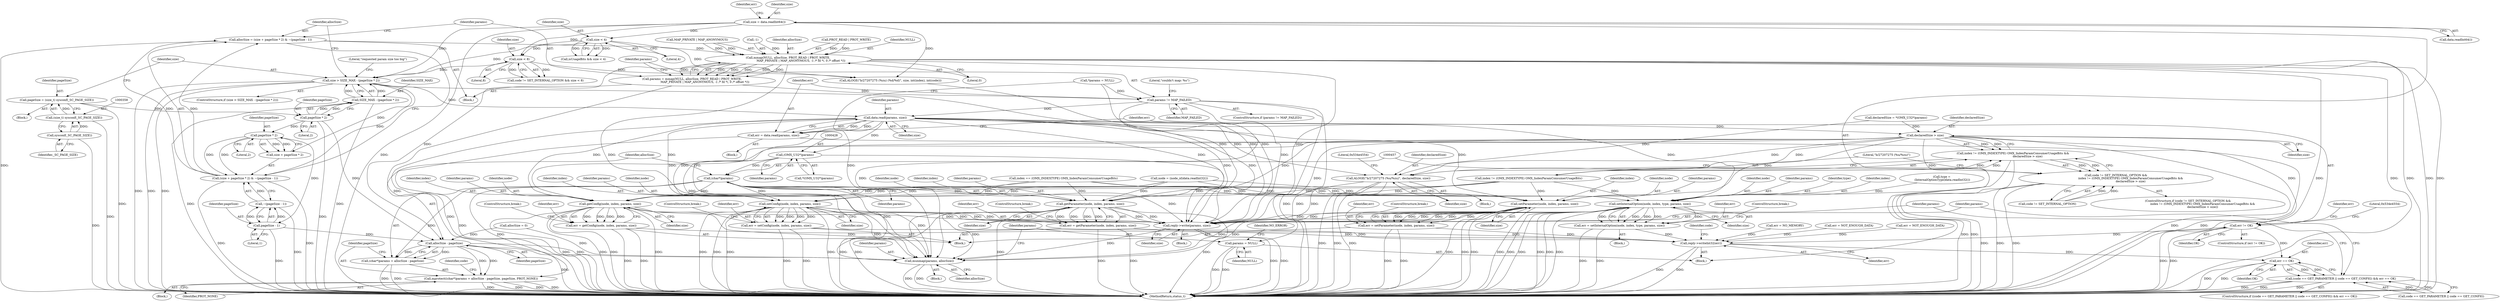 digraph "0_Android_db829699d3293f254a7387894303451a91278986@integer" {
"1000374" [label="(Call,allocSize = (size + pageSize * 2) & ~(pageSize - 1))"];
"1000376" [label="(Call,(size + pageSize * 2) & ~(pageSize - 1))"];
"1000362" [label="(Call,size > SIZE_MAX - (pageSize * 2))"];
"1000295" [label="(Call,size = data.readInt64())"];
"1000326" [label="(Call,size < 4)"];
"1000336" [label="(Call,size < 8)"];
"1000364" [label="(Call,SIZE_MAX - (pageSize * 2))"];
"1000366" [label="(Call,pageSize * 2)"];
"1000355" [label="(Call,pageSize = (size_t) sysconf(_SC_PAGE_SIZE))"];
"1000357" [label="(Call,(size_t) sysconf(_SC_PAGE_SIZE))"];
"1000359" [label="(Call,sysconf(_SC_PAGE_SIZE))"];
"1000379" [label="(Call,pageSize * 2)"];
"1000382" [label="(Call,~(pageSize - 1))"];
"1000383" [label="(Call,pageSize - 1)"];
"1000388" [label="(Call,mmap(NULL, allocSize, PROT_READ | PROT_WRITE,\n                            MAP_PRIVATE | MAP_ANONYMOUS, -1 /* fd */, 0 /* offset */))"];
"1000386" [label="(Call,params = mmap(NULL, allocSize, PROT_READ | PROT_WRITE,\n                            MAP_PRIVATE | MAP_ANONYMOUS, -1 /* fd */, 0 /* offset */))"];
"1000401" [label="(Call,params != MAP_FAILED)"];
"1000407" [label="(Call,data.read(params, size))"];
"1000405" [label="(Call,err = data.read(params, size))"];
"1000411" [label="(Call,err != OK)"];
"1000528" [label="(Call,reply->writeInt32(err))"];
"1000539" [label="(Call,err == OK)"];
"1000531" [label="(Call,(code == GET_PARAMETER || code == GET_CONFIG) && err == OK)"];
"1000427" [label="(Call,(OMX_U32*)params)"];
"1000456" [label="(Call,(char*)params)"];
"1000454" [label="(Call,mprotect((char*)params + allocSize - pageSize, pageSize, PROT_NONE))"];
"1000455" [label="(Call,(char*)params + allocSize - pageSize)"];
"1000470" [label="(Call,getParameter(node, index, params, size))"];
"1000468" [label="(Call,err = getParameter(node, index, params, size))"];
"1000543" [label="(Call,reply->write(params, size))"];
"1000549" [label="(Call,munmap(params, allocSize))"];
"1000479" [label="(Call,setParameter(node, index, params, size))"];
"1000477" [label="(Call,err = setParameter(node, index, params, size))"];
"1000488" [label="(Call,getConfig(node, index, params, size))"];
"1000486" [label="(Call,err = getConfig(node, index, params, size))"];
"1000497" [label="(Call,setConfig(node, index, params, size))"];
"1000495" [label="(Call,err = setConfig(node, index, params, size))"];
"1000513" [label="(Call,setInternalOption(node, index, type, params, size))"];
"1000511" [label="(Call,err = setInternalOption(node, index, type, params, size))"];
"1000441" [label="(Call,declaredSize > size)"];
"1000435" [label="(Call,index != (OMX_INDEXTYPE) OMX_IndexParamConsumerUsageBits &&\n                                declaredSize > size)"];
"1000431" [label="(Call,code != SET_INTERNAL_OPTION &&\n                                index != (OMX_INDEXTYPE) OMX_IndexParamConsumerUsageBits &&\n                                declaredSize > size)"];
"1000445" [label="(Call,ALOGE(\"b/27207275 (%u/%zu)\", declaredSize, size))"];
"1000459" [label="(Call,allocSize - pageSize)"];
"1000552" [label="(Call,params = NULL)"];
"1000365" [label="(Identifier,SIZE_MAX)"];
"1000519" [label="(ControlStructure,break;)"];
"1000326" [label="(Call,size < 4)"];
"1000382" [label="(Call,~(pageSize - 1))"];
"1000482" [label="(Identifier,params)"];
"1000453" [label="(Block,)"];
"1000391" [label="(Call,PROT_READ | PROT_WRITE)"];
"1000401" [label="(Call,params != MAP_FAILED)"];
"1000515" [label="(Identifier,index)"];
"1000477" [label="(Call,err = setParameter(node, index, params, size))"];
"1000340" [label="(Call,ALOGE(\"b/27207275 (%zu) (%d/%d)\", size, int(index), int(code)))"];
"1000469" [label="(Identifier,err)"];
"1000547" [label="(Identifier,params)"];
"1000375" [label="(Identifier,allocSize)"];
"1000371" [label="(Literal,\"requested param size too big\")"];
"1000295" [label="(Call,size = data.readInt64())"];
"1000402" [label="(Identifier,params)"];
"1000475" [label="(ControlStructure,break;)"];
"1000551" [label="(Identifier,allocSize)"];
"1000506" [label="(Call,type =\n (InternalOptionType)data.readInt32())"];
"1000362" [label="(Call,size > SIZE_MAX - (pageSize * 2))"];
"1000363" [label="(Identifier,size)"];
"1000514" [label="(Identifier,node)"];
"1000500" [label="(Identifier,params)"];
"1000528" [label="(Call,reply->writeInt32(err))"];
"1000376" [label="(Call,(size + pageSize * 2) & ~(pageSize - 1))"];
"1000487" [label="(Identifier,err)"];
"1000495" [label="(Call,err = setConfig(node, index, params, size))"];
"1000490" [label="(Identifier,index)"];
"1000383" [label="(Call,pageSize - 1)"];
"1000377" [label="(Call,size + pageSize * 2)"];
"1000470" [label="(Call,getParameter(node, index, params, size))"];
"1000492" [label="(Identifier,size)"];
"1000352" [label="(Call,err = NO_MEMORY)"];
"1000532" [label="(Call,code == GET_PARAMETER || code == GET_CONFIG)"];
"1000336" [label="(Call,size < 8)"];
"1000360" [label="(Identifier,_SC_PAGE_SIZE)"];
"1000403" [label="(Identifier,MAP_FAILED)"];
"1000444" [label="(Block,)"];
"1000491" [label="(Identifier,params)"];
"1000436" [label="(Call,index != (OMX_INDEXTYPE) OMX_IndexParamConsumerUsageBits)"];
"1000517" [label="(Identifier,params)"];
"1001364" [label="(MethodReturn,status_t)"];
"1000361" [label="(ControlStructure,if (size > SIZE_MAX - (pageSize * 2)))"];
"1000542" [label="(Block,)"];
"1000479" [label="(Call,setParameter(node, index, params, size))"];
"1000466" [label="(Block,)"];
"1000277" [label="(Block,)"];
"1000530" [label="(ControlStructure,if ((code == GET_PARAMETER || code == GET_CONFIG) && err == OK))"];
"1000502" [label="(ControlStructure,break;)"];
"1000504" [label="(Block,)"];
"1000455" [label="(Call,(char*)params + allocSize - pageSize)"];
"1000513" [label="(Call,setInternalOption(node, index, type, params, size))"];
"1000454" [label="(Call,mprotect((char*)params + allocSize - pageSize, pageSize, PROT_NONE))"];
"1000359" [label="(Call,sysconf(_SC_PAGE_SIZE))"];
"1000405" [label="(Call,err = data.read(params, size))"];
"1000461" [label="(Identifier,pageSize)"];
"1000421" [label="(Identifier,err)"];
"1000435" [label="(Call,index != (OMX_INDEXTYPE) OMX_IndexParamConsumerUsageBits &&\n                                declaredSize > size)"];
"1000478" [label="(Identifier,err)"];
"1000498" [label="(Identifier,node)"];
"1000297" [label="(Call,data.readInt64())"];
"1000356" [label="(Identifier,pageSize)"];
"1000413" [label="(Identifier,OK)"];
"1000311" [label="(Call,allocSize = 0)"];
"1000432" [label="(Call,code != SET_INTERNAL_OPTION)"];
"1000531" [label="(Call,(code == GET_PARAMETER || code == GET_CONFIG) && err == OK)"];
"1000541" [label="(Identifier,OK)"];
"1000483" [label="(Identifier,size)"];
"1000389" [label="(Identifier,NULL)"];
"1000459" [label="(Call,allocSize - pageSize)"];
"1000450" [label="(Literal,0x534e4554)"];
"1000366" [label="(Call,pageSize * 2)"];
"1000550" [label="(Identifier,params)"];
"1000493" [label="(ControlStructure,break;)"];
"1000481" [label="(Identifier,index)"];
"1000499" [label="(Identifier,index)"];
"1000351" [label="(Block,)"];
"1000357" [label="(Call,(size_t) sysconf(_SC_PAGE_SIZE))"];
"1000386" [label="(Call,params = mmap(NULL, allocSize, PROT_READ | PROT_WRITE,\n                            MAP_PRIVATE | MAP_ANONYMOUS, -1 /* fd */, 0 /* offset */))"];
"1000430" [label="(ControlStructure,if (code != SET_INTERNAL_OPTION &&\n                                index != (OMX_INDEXTYPE) OMX_IndexParamConsumerUsageBits &&\n                                declaredSize > size))"];
"1000373" [label="(Block,)"];
"1000474" [label="(Identifier,size)"];
"1000448" [label="(Identifier,size)"];
"1000446" [label="(Literal,\"b/27207275 (%u/%zu)\")"];
"1000488" [label="(Call,getConfig(node, index, params, size))"];
"1000324" [label="(Call,isUsageBits && size < 4)"];
"1000497" [label="(Call,setConfig(node, index, params, size))"];
"1000385" [label="(Literal,1)"];
"1000529" [label="(Identifier,err)"];
"1000463" [label="(Identifier,PROT_NONE)"];
"1000443" [label="(Identifier,size)"];
"1000368" [label="(Literal,2)"];
"1000355" [label="(Call,pageSize = (size_t) sysconf(_SC_PAGE_SIZE))"];
"1000486" [label="(Call,err = getConfig(node, index, params, size))"];
"1000332" [label="(Call,code != SET_INTERNAL_OPTION && size < 8)"];
"1000299" [label="(Call,err = NOT_ENOUGH_DATA)"];
"1000380" [label="(Identifier,pageSize)"];
"1000426" [label="(Call,*(OMX_U32*)params)"];
"1000511" [label="(Call,err = setInternalOption(node, index, type, params, size))"];
"1000379" [label="(Call,pageSize * 2)"];
"1000328" [label="(Literal,4)"];
"1000407" [label="(Call,data.read(params, size))"];
"1000387" [label="(Identifier,params)"];
"1000300" [label="(Identifier,err)"];
"1000516" [label="(Identifier,type)"];
"1000411" [label="(Call,err != OK)"];
"1000431" [label="(Call,code != SET_INTERNAL_OPTION &&\n                                index != (OMX_INDEXTYPE) OMX_IndexParamConsumerUsageBits &&\n                                declaredSize > size)"];
"1000408" [label="(Identifier,params)"];
"1000548" [label="(Block,)"];
"1000406" [label="(Identifier,err)"];
"1000489" [label="(Identifier,node)"];
"1000400" [label="(ControlStructure,if (params != MAP_FAILED))"];
"1000317" [label="(Call,index == (OMX_INDEXTYPE) OMX_IndexParamConsumerUsageBits)"];
"1000442" [label="(Identifier,declaredSize)"];
"1000364" [label="(Call,SIZE_MAX - (pageSize * 2))"];
"1000501" [label="(Identifier,size)"];
"1000296" [label="(Identifier,size)"];
"1000397" [label="(Call,-1)"];
"1000462" [label="(Identifier,pageSize)"];
"1000429" [label="(Identifier,params)"];
"1000460" [label="(Identifier,allocSize)"];
"1000338" [label="(Literal,8)"];
"1000549" [label="(Call,munmap(params, allocSize))"];
"1000468" [label="(Call,err = getParameter(node, index, params, size))"];
"1000399" [label="(Literal,0)"];
"1000420" [label="(Call,err = NOT_ENOUGH_DATA)"];
"1000327" [label="(Identifier,size)"];
"1000556" [label="(Identifier,NO_ERROR)"];
"1000496" [label="(Identifier,err)"];
"1000456" [label="(Call,(char*)params)"];
"1000471" [label="(Identifier,node)"];
"1000283" [label="(Call,node = (node_id)data.readInt32())"];
"1000394" [label="(Call,MAP_PRIVATE | MAP_ANONYMOUS)"];
"1000539" [label="(Call,err == OK)"];
"1000410" [label="(ControlStructure,if (err != OK))"];
"1000465" [label="(Identifier,code)"];
"1000303" [label="(Call,*params = NULL)"];
"1000545" [label="(Identifier,size)"];
"1000525" [label="(Literal,\"couldn't map: %s\")"];
"1000447" [label="(Identifier,declaredSize)"];
"1000554" [label="(Identifier,NULL)"];
"1000512" [label="(Identifier,err)"];
"1000534" [label="(Identifier,code)"];
"1000480" [label="(Identifier,node)"];
"1000424" [label="(Call,declaredSize = *(OMX_U32*)params)"];
"1000427" [label="(Call,(OMX_U32*)params)"];
"1000553" [label="(Identifier,params)"];
"1000388" [label="(Call,mmap(NULL, allocSize, PROT_READ | PROT_WRITE,\n                            MAP_PRIVATE | MAP_ANONYMOUS, -1 /* fd */, 0 /* offset */))"];
"1000552" [label="(Call,params = NULL)"];
"1000441" [label="(Call,declaredSize > size)"];
"1000390" [label="(Identifier,allocSize)"];
"1000540" [label="(Identifier,err)"];
"1000367" [label="(Identifier,pageSize)"];
"1000544" [label="(Identifier,params)"];
"1000472" [label="(Identifier,index)"];
"1000445" [label="(Call,ALOGE(\"b/27207275 (%u/%zu)\", declaredSize, size))"];
"1000337" [label="(Identifier,size)"];
"1000458" [label="(Identifier,params)"];
"1000543" [label="(Call,reply->write(params, size))"];
"1000381" [label="(Literal,2)"];
"1000404" [label="(Block,)"];
"1000384" [label="(Identifier,pageSize)"];
"1000518" [label="(Identifier,size)"];
"1000484" [label="(ControlStructure,break;)"];
"1000416" [label="(Literal,0x534e4554)"];
"1000412" [label="(Identifier,err)"];
"1000473" [label="(Identifier,params)"];
"1000409" [label="(Identifier,size)"];
"1000374" [label="(Call,allocSize = (size + pageSize * 2) & ~(pageSize - 1))"];
"1000374" -> "1000373"  [label="AST: "];
"1000374" -> "1000376"  [label="CFG: "];
"1000375" -> "1000374"  [label="AST: "];
"1000376" -> "1000374"  [label="AST: "];
"1000387" -> "1000374"  [label="CFG: "];
"1000374" -> "1001364"  [label="DDG: "];
"1000376" -> "1000374"  [label="DDG: "];
"1000376" -> "1000374"  [label="DDG: "];
"1000374" -> "1000388"  [label="DDG: "];
"1000376" -> "1000382"  [label="CFG: "];
"1000377" -> "1000376"  [label="AST: "];
"1000382" -> "1000376"  [label="AST: "];
"1000376" -> "1001364"  [label="DDG: "];
"1000376" -> "1001364"  [label="DDG: "];
"1000362" -> "1000376"  [label="DDG: "];
"1000379" -> "1000376"  [label="DDG: "];
"1000379" -> "1000376"  [label="DDG: "];
"1000382" -> "1000376"  [label="DDG: "];
"1000362" -> "1000361"  [label="AST: "];
"1000362" -> "1000364"  [label="CFG: "];
"1000363" -> "1000362"  [label="AST: "];
"1000364" -> "1000362"  [label="AST: "];
"1000371" -> "1000362"  [label="CFG: "];
"1000375" -> "1000362"  [label="CFG: "];
"1000362" -> "1001364"  [label="DDG: "];
"1000362" -> "1001364"  [label="DDG: "];
"1000362" -> "1001364"  [label="DDG: "];
"1000295" -> "1000362"  [label="DDG: "];
"1000326" -> "1000362"  [label="DDG: "];
"1000336" -> "1000362"  [label="DDG: "];
"1000364" -> "1000362"  [label="DDG: "];
"1000364" -> "1000362"  [label="DDG: "];
"1000362" -> "1000377"  [label="DDG: "];
"1000362" -> "1000407"  [label="DDG: "];
"1000362" -> "1000543"  [label="DDG: "];
"1000295" -> "1000277"  [label="AST: "];
"1000295" -> "1000297"  [label="CFG: "];
"1000296" -> "1000295"  [label="AST: "];
"1000297" -> "1000295"  [label="AST: "];
"1000300" -> "1000295"  [label="CFG: "];
"1000295" -> "1001364"  [label="DDG: "];
"1000295" -> "1000326"  [label="DDG: "];
"1000295" -> "1000336"  [label="DDG: "];
"1000295" -> "1000340"  [label="DDG: "];
"1000326" -> "1000324"  [label="AST: "];
"1000326" -> "1000328"  [label="CFG: "];
"1000327" -> "1000326"  [label="AST: "];
"1000328" -> "1000326"  [label="AST: "];
"1000324" -> "1000326"  [label="CFG: "];
"1000326" -> "1000324"  [label="DDG: "];
"1000326" -> "1000324"  [label="DDG: "];
"1000326" -> "1000336"  [label="DDG: "];
"1000326" -> "1000340"  [label="DDG: "];
"1000336" -> "1000332"  [label="AST: "];
"1000336" -> "1000338"  [label="CFG: "];
"1000337" -> "1000336"  [label="AST: "];
"1000338" -> "1000336"  [label="AST: "];
"1000332" -> "1000336"  [label="CFG: "];
"1000336" -> "1000332"  [label="DDG: "];
"1000336" -> "1000332"  [label="DDG: "];
"1000336" -> "1000340"  [label="DDG: "];
"1000364" -> "1000366"  [label="CFG: "];
"1000365" -> "1000364"  [label="AST: "];
"1000366" -> "1000364"  [label="AST: "];
"1000364" -> "1001364"  [label="DDG: "];
"1000364" -> "1001364"  [label="DDG: "];
"1000366" -> "1000364"  [label="DDG: "];
"1000366" -> "1000364"  [label="DDG: "];
"1000366" -> "1000368"  [label="CFG: "];
"1000367" -> "1000366"  [label="AST: "];
"1000368" -> "1000366"  [label="AST: "];
"1000366" -> "1001364"  [label="DDG: "];
"1000355" -> "1000366"  [label="DDG: "];
"1000366" -> "1000379"  [label="DDG: "];
"1000366" -> "1000459"  [label="DDG: "];
"1000355" -> "1000351"  [label="AST: "];
"1000355" -> "1000357"  [label="CFG: "];
"1000356" -> "1000355"  [label="AST: "];
"1000357" -> "1000355"  [label="AST: "];
"1000363" -> "1000355"  [label="CFG: "];
"1000355" -> "1001364"  [label="DDG: "];
"1000357" -> "1000355"  [label="DDG: "];
"1000357" -> "1000359"  [label="CFG: "];
"1000358" -> "1000357"  [label="AST: "];
"1000359" -> "1000357"  [label="AST: "];
"1000357" -> "1001364"  [label="DDG: "];
"1000359" -> "1000357"  [label="DDG: "];
"1000359" -> "1000360"  [label="CFG: "];
"1000360" -> "1000359"  [label="AST: "];
"1000359" -> "1001364"  [label="DDG: "];
"1000379" -> "1000377"  [label="AST: "];
"1000379" -> "1000381"  [label="CFG: "];
"1000380" -> "1000379"  [label="AST: "];
"1000381" -> "1000379"  [label="AST: "];
"1000377" -> "1000379"  [label="CFG: "];
"1000379" -> "1000377"  [label="DDG: "];
"1000379" -> "1000377"  [label="DDG: "];
"1000379" -> "1000383"  [label="DDG: "];
"1000382" -> "1000383"  [label="CFG: "];
"1000383" -> "1000382"  [label="AST: "];
"1000382" -> "1001364"  [label="DDG: "];
"1000383" -> "1000382"  [label="DDG: "];
"1000383" -> "1000382"  [label="DDG: "];
"1000383" -> "1000385"  [label="CFG: "];
"1000384" -> "1000383"  [label="AST: "];
"1000385" -> "1000383"  [label="AST: "];
"1000383" -> "1001364"  [label="DDG: "];
"1000383" -> "1000459"  [label="DDG: "];
"1000388" -> "1000386"  [label="AST: "];
"1000388" -> "1000399"  [label="CFG: "];
"1000389" -> "1000388"  [label="AST: "];
"1000390" -> "1000388"  [label="AST: "];
"1000391" -> "1000388"  [label="AST: "];
"1000394" -> "1000388"  [label="AST: "];
"1000397" -> "1000388"  [label="AST: "];
"1000399" -> "1000388"  [label="AST: "];
"1000386" -> "1000388"  [label="CFG: "];
"1000388" -> "1001364"  [label="DDG: "];
"1000388" -> "1001364"  [label="DDG: "];
"1000388" -> "1001364"  [label="DDG: "];
"1000388" -> "1001364"  [label="DDG: "];
"1000388" -> "1001364"  [label="DDG: "];
"1000388" -> "1000386"  [label="DDG: "];
"1000388" -> "1000386"  [label="DDG: "];
"1000388" -> "1000386"  [label="DDG: "];
"1000388" -> "1000386"  [label="DDG: "];
"1000388" -> "1000386"  [label="DDG: "];
"1000388" -> "1000386"  [label="DDG: "];
"1000391" -> "1000388"  [label="DDG: "];
"1000391" -> "1000388"  [label="DDG: "];
"1000394" -> "1000388"  [label="DDG: "];
"1000394" -> "1000388"  [label="DDG: "];
"1000397" -> "1000388"  [label="DDG: "];
"1000388" -> "1000459"  [label="DDG: "];
"1000388" -> "1000549"  [label="DDG: "];
"1000388" -> "1000552"  [label="DDG: "];
"1000386" -> "1000373"  [label="AST: "];
"1000387" -> "1000386"  [label="AST: "];
"1000402" -> "1000386"  [label="CFG: "];
"1000386" -> "1001364"  [label="DDG: "];
"1000386" -> "1000401"  [label="DDG: "];
"1000401" -> "1000400"  [label="AST: "];
"1000401" -> "1000403"  [label="CFG: "];
"1000402" -> "1000401"  [label="AST: "];
"1000403" -> "1000401"  [label="AST: "];
"1000406" -> "1000401"  [label="CFG: "];
"1000525" -> "1000401"  [label="CFG: "];
"1000401" -> "1001364"  [label="DDG: "];
"1000401" -> "1001364"  [label="DDG: "];
"1000303" -> "1000401"  [label="DDG: "];
"1000401" -> "1000407"  [label="DDG: "];
"1000401" -> "1000543"  [label="DDG: "];
"1000401" -> "1000549"  [label="DDG: "];
"1000407" -> "1000405"  [label="AST: "];
"1000407" -> "1000409"  [label="CFG: "];
"1000408" -> "1000407"  [label="AST: "];
"1000409" -> "1000407"  [label="AST: "];
"1000405" -> "1000407"  [label="CFG: "];
"1000407" -> "1001364"  [label="DDG: "];
"1000407" -> "1000405"  [label="DDG: "];
"1000407" -> "1000405"  [label="DDG: "];
"1000407" -> "1000427"  [label="DDG: "];
"1000407" -> "1000441"  [label="DDG: "];
"1000407" -> "1000445"  [label="DDG: "];
"1000407" -> "1000470"  [label="DDG: "];
"1000407" -> "1000479"  [label="DDG: "];
"1000407" -> "1000488"  [label="DDG: "];
"1000407" -> "1000497"  [label="DDG: "];
"1000407" -> "1000513"  [label="DDG: "];
"1000407" -> "1000543"  [label="DDG: "];
"1000407" -> "1000543"  [label="DDG: "];
"1000407" -> "1000549"  [label="DDG: "];
"1000405" -> "1000404"  [label="AST: "];
"1000406" -> "1000405"  [label="AST: "];
"1000412" -> "1000405"  [label="CFG: "];
"1000405" -> "1001364"  [label="DDG: "];
"1000405" -> "1000411"  [label="DDG: "];
"1000411" -> "1000410"  [label="AST: "];
"1000411" -> "1000413"  [label="CFG: "];
"1000412" -> "1000411"  [label="AST: "];
"1000413" -> "1000411"  [label="AST: "];
"1000416" -> "1000411"  [label="CFG: "];
"1000421" -> "1000411"  [label="CFG: "];
"1000411" -> "1001364"  [label="DDG: "];
"1000411" -> "1001364"  [label="DDG: "];
"1000411" -> "1000528"  [label="DDG: "];
"1000411" -> "1000539"  [label="DDG: "];
"1000528" -> "1000277"  [label="AST: "];
"1000528" -> "1000529"  [label="CFG: "];
"1000529" -> "1000528"  [label="AST: "];
"1000534" -> "1000528"  [label="CFG: "];
"1000528" -> "1001364"  [label="DDG: "];
"1000528" -> "1001364"  [label="DDG: "];
"1000495" -> "1000528"  [label="DDG: "];
"1000352" -> "1000528"  [label="DDG: "];
"1000468" -> "1000528"  [label="DDG: "];
"1000299" -> "1000528"  [label="DDG: "];
"1000477" -> "1000528"  [label="DDG: "];
"1000486" -> "1000528"  [label="DDG: "];
"1000420" -> "1000528"  [label="DDG: "];
"1000511" -> "1000528"  [label="DDG: "];
"1000528" -> "1000539"  [label="DDG: "];
"1000539" -> "1000531"  [label="AST: "];
"1000539" -> "1000541"  [label="CFG: "];
"1000540" -> "1000539"  [label="AST: "];
"1000541" -> "1000539"  [label="AST: "];
"1000531" -> "1000539"  [label="CFG: "];
"1000539" -> "1001364"  [label="DDG: "];
"1000539" -> "1001364"  [label="DDG: "];
"1000539" -> "1000531"  [label="DDG: "];
"1000539" -> "1000531"  [label="DDG: "];
"1000531" -> "1000530"  [label="AST: "];
"1000531" -> "1000532"  [label="CFG: "];
"1000532" -> "1000531"  [label="AST: "];
"1000544" -> "1000531"  [label="CFG: "];
"1000547" -> "1000531"  [label="CFG: "];
"1000531" -> "1001364"  [label="DDG: "];
"1000531" -> "1001364"  [label="DDG: "];
"1000531" -> "1001364"  [label="DDG: "];
"1000532" -> "1000531"  [label="DDG: "];
"1000532" -> "1000531"  [label="DDG: "];
"1000427" -> "1000426"  [label="AST: "];
"1000427" -> "1000429"  [label="CFG: "];
"1000428" -> "1000427"  [label="AST: "];
"1000429" -> "1000427"  [label="AST: "];
"1000426" -> "1000427"  [label="CFG: "];
"1000427" -> "1000456"  [label="DDG: "];
"1000427" -> "1000543"  [label="DDG: "];
"1000427" -> "1000549"  [label="DDG: "];
"1000456" -> "1000455"  [label="AST: "];
"1000456" -> "1000458"  [label="CFG: "];
"1000457" -> "1000456"  [label="AST: "];
"1000458" -> "1000456"  [label="AST: "];
"1000460" -> "1000456"  [label="CFG: "];
"1000456" -> "1000454"  [label="DDG: "];
"1000456" -> "1000455"  [label="DDG: "];
"1000456" -> "1000470"  [label="DDG: "];
"1000456" -> "1000479"  [label="DDG: "];
"1000456" -> "1000488"  [label="DDG: "];
"1000456" -> "1000497"  [label="DDG: "];
"1000456" -> "1000513"  [label="DDG: "];
"1000456" -> "1000543"  [label="DDG: "];
"1000456" -> "1000549"  [label="DDG: "];
"1000454" -> "1000453"  [label="AST: "];
"1000454" -> "1000463"  [label="CFG: "];
"1000455" -> "1000454"  [label="AST: "];
"1000462" -> "1000454"  [label="AST: "];
"1000463" -> "1000454"  [label="AST: "];
"1000465" -> "1000454"  [label="CFG: "];
"1000454" -> "1001364"  [label="DDG: "];
"1000454" -> "1001364"  [label="DDG: "];
"1000454" -> "1001364"  [label="DDG: "];
"1000454" -> "1001364"  [label="DDG: "];
"1000459" -> "1000454"  [label="DDG: "];
"1000459" -> "1000454"  [label="DDG: "];
"1000455" -> "1000459"  [label="CFG: "];
"1000459" -> "1000455"  [label="AST: "];
"1000462" -> "1000455"  [label="CFG: "];
"1000455" -> "1001364"  [label="DDG: "];
"1000455" -> "1001364"  [label="DDG: "];
"1000459" -> "1000455"  [label="DDG: "];
"1000459" -> "1000455"  [label="DDG: "];
"1000470" -> "1000468"  [label="AST: "];
"1000470" -> "1000474"  [label="CFG: "];
"1000471" -> "1000470"  [label="AST: "];
"1000472" -> "1000470"  [label="AST: "];
"1000473" -> "1000470"  [label="AST: "];
"1000474" -> "1000470"  [label="AST: "];
"1000468" -> "1000470"  [label="CFG: "];
"1000470" -> "1001364"  [label="DDG: "];
"1000470" -> "1001364"  [label="DDG: "];
"1000470" -> "1001364"  [label="DDG: "];
"1000470" -> "1001364"  [label="DDG: "];
"1000470" -> "1000468"  [label="DDG: "];
"1000470" -> "1000468"  [label="DDG: "];
"1000470" -> "1000468"  [label="DDG: "];
"1000470" -> "1000468"  [label="DDG: "];
"1000283" -> "1000470"  [label="DDG: "];
"1000436" -> "1000470"  [label="DDG: "];
"1000317" -> "1000470"  [label="DDG: "];
"1000441" -> "1000470"  [label="DDG: "];
"1000470" -> "1000543"  [label="DDG: "];
"1000470" -> "1000543"  [label="DDG: "];
"1000470" -> "1000549"  [label="DDG: "];
"1000468" -> "1000466"  [label="AST: "];
"1000469" -> "1000468"  [label="AST: "];
"1000475" -> "1000468"  [label="CFG: "];
"1000468" -> "1001364"  [label="DDG: "];
"1000468" -> "1001364"  [label="DDG: "];
"1000543" -> "1000542"  [label="AST: "];
"1000543" -> "1000545"  [label="CFG: "];
"1000544" -> "1000543"  [label="AST: "];
"1000545" -> "1000543"  [label="AST: "];
"1000547" -> "1000543"  [label="CFG: "];
"1000543" -> "1001364"  [label="DDG: "];
"1000543" -> "1001364"  [label="DDG: "];
"1000303" -> "1000543"  [label="DDG: "];
"1000513" -> "1000543"  [label="DDG: "];
"1000513" -> "1000543"  [label="DDG: "];
"1000479" -> "1000543"  [label="DDG: "];
"1000479" -> "1000543"  [label="DDG: "];
"1000488" -> "1000543"  [label="DDG: "];
"1000488" -> "1000543"  [label="DDG: "];
"1000497" -> "1000543"  [label="DDG: "];
"1000497" -> "1000543"  [label="DDG: "];
"1000441" -> "1000543"  [label="DDG: "];
"1000445" -> "1000543"  [label="DDG: "];
"1000340" -> "1000543"  [label="DDG: "];
"1000543" -> "1000549"  [label="DDG: "];
"1000549" -> "1000548"  [label="AST: "];
"1000549" -> "1000551"  [label="CFG: "];
"1000550" -> "1000549"  [label="AST: "];
"1000551" -> "1000549"  [label="AST: "];
"1000553" -> "1000549"  [label="CFG: "];
"1000549" -> "1001364"  [label="DDG: "];
"1000549" -> "1001364"  [label="DDG: "];
"1000303" -> "1000549"  [label="DDG: "];
"1000513" -> "1000549"  [label="DDG: "];
"1000479" -> "1000549"  [label="DDG: "];
"1000488" -> "1000549"  [label="DDG: "];
"1000497" -> "1000549"  [label="DDG: "];
"1000311" -> "1000549"  [label="DDG: "];
"1000459" -> "1000549"  [label="DDG: "];
"1000479" -> "1000477"  [label="AST: "];
"1000479" -> "1000483"  [label="CFG: "];
"1000480" -> "1000479"  [label="AST: "];
"1000481" -> "1000479"  [label="AST: "];
"1000482" -> "1000479"  [label="AST: "];
"1000483" -> "1000479"  [label="AST: "];
"1000477" -> "1000479"  [label="CFG: "];
"1000479" -> "1001364"  [label="DDG: "];
"1000479" -> "1001364"  [label="DDG: "];
"1000479" -> "1001364"  [label="DDG: "];
"1000479" -> "1001364"  [label="DDG: "];
"1000479" -> "1000477"  [label="DDG: "];
"1000479" -> "1000477"  [label="DDG: "];
"1000479" -> "1000477"  [label="DDG: "];
"1000479" -> "1000477"  [label="DDG: "];
"1000283" -> "1000479"  [label="DDG: "];
"1000436" -> "1000479"  [label="DDG: "];
"1000317" -> "1000479"  [label="DDG: "];
"1000441" -> "1000479"  [label="DDG: "];
"1000477" -> "1000466"  [label="AST: "];
"1000478" -> "1000477"  [label="AST: "];
"1000484" -> "1000477"  [label="CFG: "];
"1000477" -> "1001364"  [label="DDG: "];
"1000477" -> "1001364"  [label="DDG: "];
"1000488" -> "1000486"  [label="AST: "];
"1000488" -> "1000492"  [label="CFG: "];
"1000489" -> "1000488"  [label="AST: "];
"1000490" -> "1000488"  [label="AST: "];
"1000491" -> "1000488"  [label="AST: "];
"1000492" -> "1000488"  [label="AST: "];
"1000486" -> "1000488"  [label="CFG: "];
"1000488" -> "1001364"  [label="DDG: "];
"1000488" -> "1001364"  [label="DDG: "];
"1000488" -> "1001364"  [label="DDG: "];
"1000488" -> "1001364"  [label="DDG: "];
"1000488" -> "1000486"  [label="DDG: "];
"1000488" -> "1000486"  [label="DDG: "];
"1000488" -> "1000486"  [label="DDG: "];
"1000488" -> "1000486"  [label="DDG: "];
"1000283" -> "1000488"  [label="DDG: "];
"1000436" -> "1000488"  [label="DDG: "];
"1000317" -> "1000488"  [label="DDG: "];
"1000441" -> "1000488"  [label="DDG: "];
"1000486" -> "1000466"  [label="AST: "];
"1000487" -> "1000486"  [label="AST: "];
"1000493" -> "1000486"  [label="CFG: "];
"1000486" -> "1001364"  [label="DDG: "];
"1000486" -> "1001364"  [label="DDG: "];
"1000497" -> "1000495"  [label="AST: "];
"1000497" -> "1000501"  [label="CFG: "];
"1000498" -> "1000497"  [label="AST: "];
"1000499" -> "1000497"  [label="AST: "];
"1000500" -> "1000497"  [label="AST: "];
"1000501" -> "1000497"  [label="AST: "];
"1000495" -> "1000497"  [label="CFG: "];
"1000497" -> "1001364"  [label="DDG: "];
"1000497" -> "1001364"  [label="DDG: "];
"1000497" -> "1001364"  [label="DDG: "];
"1000497" -> "1001364"  [label="DDG: "];
"1000497" -> "1000495"  [label="DDG: "];
"1000497" -> "1000495"  [label="DDG: "];
"1000497" -> "1000495"  [label="DDG: "];
"1000497" -> "1000495"  [label="DDG: "];
"1000283" -> "1000497"  [label="DDG: "];
"1000436" -> "1000497"  [label="DDG: "];
"1000317" -> "1000497"  [label="DDG: "];
"1000441" -> "1000497"  [label="DDG: "];
"1000495" -> "1000466"  [label="AST: "];
"1000496" -> "1000495"  [label="AST: "];
"1000502" -> "1000495"  [label="CFG: "];
"1000495" -> "1001364"  [label="DDG: "];
"1000495" -> "1001364"  [label="DDG: "];
"1000513" -> "1000511"  [label="AST: "];
"1000513" -> "1000518"  [label="CFG: "];
"1000514" -> "1000513"  [label="AST: "];
"1000515" -> "1000513"  [label="AST: "];
"1000516" -> "1000513"  [label="AST: "];
"1000517" -> "1000513"  [label="AST: "];
"1000518" -> "1000513"  [label="AST: "];
"1000511" -> "1000513"  [label="CFG: "];
"1000513" -> "1001364"  [label="DDG: "];
"1000513" -> "1001364"  [label="DDG: "];
"1000513" -> "1001364"  [label="DDG: "];
"1000513" -> "1001364"  [label="DDG: "];
"1000513" -> "1001364"  [label="DDG: "];
"1000513" -> "1000511"  [label="DDG: "];
"1000513" -> "1000511"  [label="DDG: "];
"1000513" -> "1000511"  [label="DDG: "];
"1000513" -> "1000511"  [label="DDG: "];
"1000513" -> "1000511"  [label="DDG: "];
"1000283" -> "1000513"  [label="DDG: "];
"1000436" -> "1000513"  [label="DDG: "];
"1000317" -> "1000513"  [label="DDG: "];
"1000506" -> "1000513"  [label="DDG: "];
"1000441" -> "1000513"  [label="DDG: "];
"1000511" -> "1000504"  [label="AST: "];
"1000512" -> "1000511"  [label="AST: "];
"1000519" -> "1000511"  [label="CFG: "];
"1000511" -> "1001364"  [label="DDG: "];
"1000511" -> "1001364"  [label="DDG: "];
"1000441" -> "1000435"  [label="AST: "];
"1000441" -> "1000443"  [label="CFG: "];
"1000442" -> "1000441"  [label="AST: "];
"1000443" -> "1000441"  [label="AST: "];
"1000435" -> "1000441"  [label="CFG: "];
"1000441" -> "1001364"  [label="DDG: "];
"1000441" -> "1001364"  [label="DDG: "];
"1000441" -> "1000435"  [label="DDG: "];
"1000441" -> "1000435"  [label="DDG: "];
"1000424" -> "1000441"  [label="DDG: "];
"1000441" -> "1000445"  [label="DDG: "];
"1000441" -> "1000445"  [label="DDG: "];
"1000435" -> "1000431"  [label="AST: "];
"1000435" -> "1000436"  [label="CFG: "];
"1000436" -> "1000435"  [label="AST: "];
"1000431" -> "1000435"  [label="CFG: "];
"1000435" -> "1001364"  [label="DDG: "];
"1000435" -> "1001364"  [label="DDG: "];
"1000435" -> "1000431"  [label="DDG: "];
"1000435" -> "1000431"  [label="DDG: "];
"1000436" -> "1000435"  [label="DDG: "];
"1000436" -> "1000435"  [label="DDG: "];
"1000431" -> "1000430"  [label="AST: "];
"1000431" -> "1000432"  [label="CFG: "];
"1000432" -> "1000431"  [label="AST: "];
"1000446" -> "1000431"  [label="CFG: "];
"1000457" -> "1000431"  [label="CFG: "];
"1000431" -> "1001364"  [label="DDG: "];
"1000431" -> "1001364"  [label="DDG: "];
"1000431" -> "1001364"  [label="DDG: "];
"1000432" -> "1000431"  [label="DDG: "];
"1000432" -> "1000431"  [label="DDG: "];
"1000445" -> "1000444"  [label="AST: "];
"1000445" -> "1000448"  [label="CFG: "];
"1000446" -> "1000445"  [label="AST: "];
"1000447" -> "1000445"  [label="AST: "];
"1000448" -> "1000445"  [label="AST: "];
"1000450" -> "1000445"  [label="CFG: "];
"1000445" -> "1001364"  [label="DDG: "];
"1000445" -> "1001364"  [label="DDG: "];
"1000445" -> "1001364"  [label="DDG: "];
"1000424" -> "1000445"  [label="DDG: "];
"1000459" -> "1000461"  [label="CFG: "];
"1000460" -> "1000459"  [label="AST: "];
"1000461" -> "1000459"  [label="AST: "];
"1000459" -> "1001364"  [label="DDG: "];
"1000311" -> "1000459"  [label="DDG: "];
"1000552" -> "1000277"  [label="AST: "];
"1000552" -> "1000554"  [label="CFG: "];
"1000553" -> "1000552"  [label="AST: "];
"1000554" -> "1000552"  [label="AST: "];
"1000556" -> "1000552"  [label="CFG: "];
"1000552" -> "1001364"  [label="DDG: "];
"1000552" -> "1001364"  [label="DDG: "];
}
